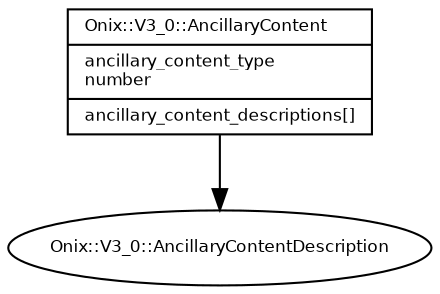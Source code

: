 digraph G {
  fontname = "Bitstream Vera Sans"
  fontsize = 8

  node [
    fontname = "Bitstream Vera Sans"
    fontsize = 8
    shape = "record"
  ]

  edge [
    fontname = "Bitstream Vera Sans"
    fontsize = 8
  ]

  AncillaryContent [
    label = "{Onix::V3_0::AncillaryContent\l|ancillary_content_type\lnumber\l|ancillary_content_descriptions[]\l}"
  ]

  AncillaryContent -> AncillaryContentDescription [arrowhead=normal]

  AncillaryContentDescription [
    label = "Onix::V3_0::AncillaryContentDescription", shape = oval
  ]




}
